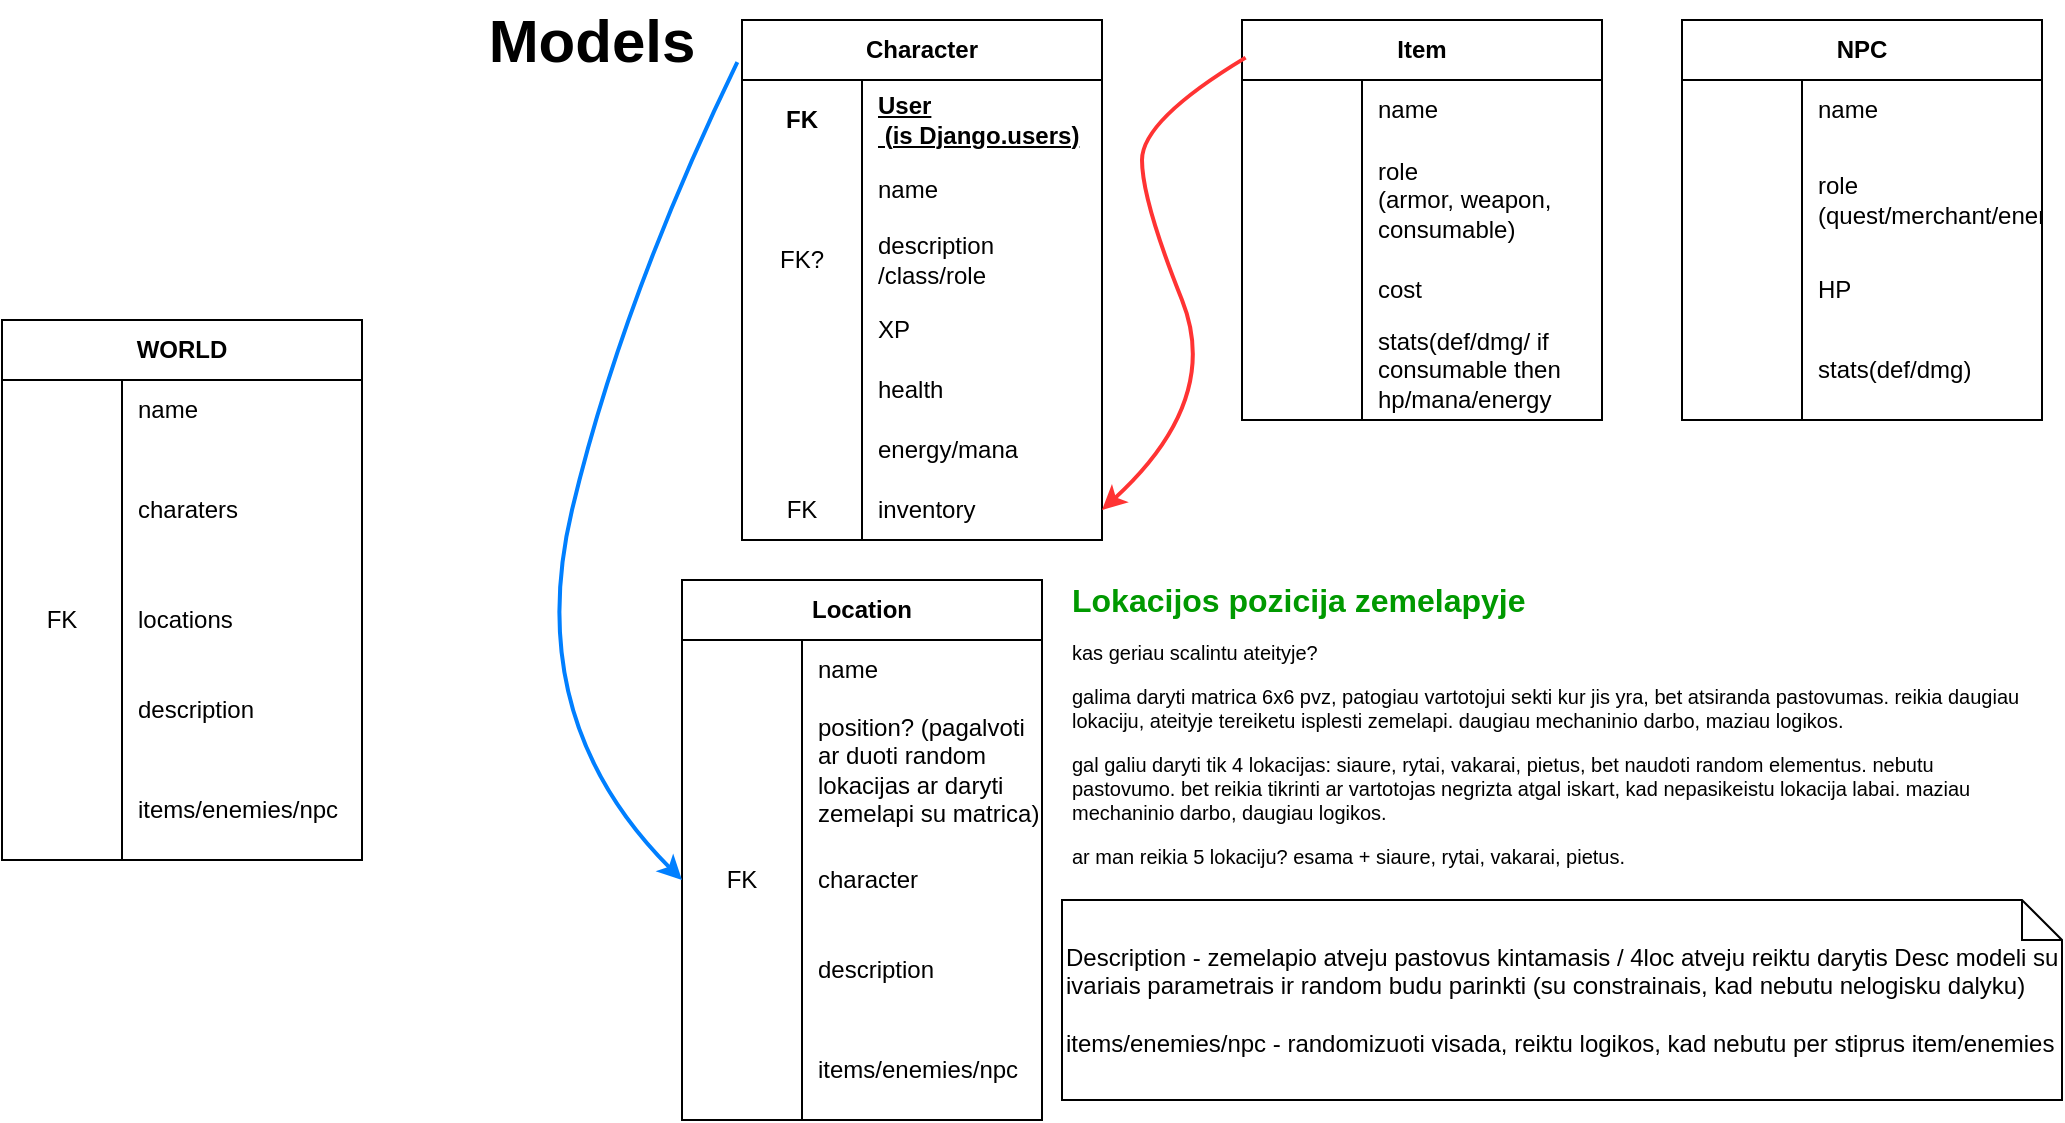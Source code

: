 <mxfile version="22.1.4" type="github">
  <diagram name="Page-1" id="NgMxnCGfI6lpgmHuZvVO">
    <mxGraphModel dx="2081" dy="686" grid="1" gridSize="10" guides="1" tooltips="1" connect="1" arrows="1" fold="1" page="1" pageScale="1" pageWidth="850" pageHeight="1100" math="0" shadow="0">
      <root>
        <mxCell id="0" />
        <mxCell id="1" parent="0" />
        <mxCell id="99KLzJJd3JAzD1r81Fv1-16" value="Character" style="shape=table;startSize=30;container=1;collapsible=1;childLayout=tableLayout;fixedRows=1;rowLines=0;fontStyle=1;align=center;resizeLast=1;html=1;whiteSpace=wrap;points=[[0,0,0,0,0],[0,0.25,0,0,0],[0,0.5,0,0,0],[0,0.75,0,0,0],[0,1,0,0,0],[0.25,0,0,0,0],[0.25,1,0,0,0],[0.5,0,0,0,0],[0.5,1,0,0,0],[0.75,0,0,0,0],[0.75,1,0,0,0],[1,0,0,0,0],[1,0.25,0,0,0],[1,0.5,0,0,0],[1,0.75,0,0,0],[1,1,0,0,0]];" vertex="1" parent="1">
          <mxGeometry x="150" y="20" width="180" height="260" as="geometry">
            <mxRectangle x="40" y="340" width="100" height="30" as="alternateBounds" />
          </mxGeometry>
        </mxCell>
        <mxCell id="99KLzJJd3JAzD1r81Fv1-17" value="" style="shape=tableRow;horizontal=0;startSize=0;swimlaneHead=0;swimlaneBody=0;fillColor=none;collapsible=0;dropTarget=0;points=[[0,0.5],[1,0.5]];portConstraint=eastwest;top=0;left=0;right=0;bottom=0;html=1;" vertex="1" parent="99KLzJJd3JAzD1r81Fv1-16">
          <mxGeometry y="30" width="180" height="40" as="geometry" />
        </mxCell>
        <mxCell id="99KLzJJd3JAzD1r81Fv1-18" value="FK" style="shape=partialRectangle;connectable=0;fillColor=none;top=0;left=0;bottom=0;right=0;fontStyle=1;overflow=hidden;html=1;whiteSpace=wrap;" vertex="1" parent="99KLzJJd3JAzD1r81Fv1-17">
          <mxGeometry width="60" height="40" as="geometry">
            <mxRectangle width="60" height="40" as="alternateBounds" />
          </mxGeometry>
        </mxCell>
        <mxCell id="99KLzJJd3JAzD1r81Fv1-19" value="&lt;div&gt;User&lt;/div&gt;&amp;nbsp;(is Django.users)" style="shape=partialRectangle;connectable=0;fillColor=none;top=0;left=0;bottom=0;right=0;align=left;spacingLeft=6;fontStyle=5;overflow=hidden;html=1;whiteSpace=wrap;" vertex="1" parent="99KLzJJd3JAzD1r81Fv1-17">
          <mxGeometry x="60" width="120" height="40" as="geometry">
            <mxRectangle width="120" height="40" as="alternateBounds" />
          </mxGeometry>
        </mxCell>
        <mxCell id="99KLzJJd3JAzD1r81Fv1-23" value="" style="shape=tableRow;horizontal=0;startSize=0;swimlaneHead=0;swimlaneBody=0;fillColor=none;collapsible=0;dropTarget=0;points=[[0,0.5],[1,0.5]];portConstraint=eastwest;top=0;left=0;right=0;bottom=0;html=1;" vertex="1" parent="99KLzJJd3JAzD1r81Fv1-16">
          <mxGeometry y="70" width="180" height="30" as="geometry" />
        </mxCell>
        <mxCell id="99KLzJJd3JAzD1r81Fv1-24" value="" style="shape=partialRectangle;connectable=0;fillColor=none;top=0;left=0;bottom=0;right=0;editable=1;overflow=hidden;html=1;whiteSpace=wrap;" vertex="1" parent="99KLzJJd3JAzD1r81Fv1-23">
          <mxGeometry width="60" height="30" as="geometry">
            <mxRectangle width="60" height="30" as="alternateBounds" />
          </mxGeometry>
        </mxCell>
        <mxCell id="99KLzJJd3JAzD1r81Fv1-25" value="name" style="shape=partialRectangle;connectable=0;fillColor=none;top=0;left=0;bottom=0;right=0;align=left;spacingLeft=6;overflow=hidden;html=1;whiteSpace=wrap;" vertex="1" parent="99KLzJJd3JAzD1r81Fv1-23">
          <mxGeometry x="60" width="120" height="30" as="geometry">
            <mxRectangle width="120" height="30" as="alternateBounds" />
          </mxGeometry>
        </mxCell>
        <mxCell id="99KLzJJd3JAzD1r81Fv1-29" style="shape=tableRow;horizontal=0;startSize=0;swimlaneHead=0;swimlaneBody=0;fillColor=none;collapsible=0;dropTarget=0;points=[[0,0.5],[1,0.5]];portConstraint=eastwest;top=0;left=0;right=0;bottom=0;html=1;" vertex="1" parent="99KLzJJd3JAzD1r81Fv1-16">
          <mxGeometry y="100" width="180" height="40" as="geometry" />
        </mxCell>
        <mxCell id="99KLzJJd3JAzD1r81Fv1-30" value="FK?" style="shape=partialRectangle;connectable=0;fillColor=none;top=0;left=0;bottom=0;right=0;editable=1;overflow=hidden;html=1;whiteSpace=wrap;" vertex="1" parent="99KLzJJd3JAzD1r81Fv1-29">
          <mxGeometry width="60" height="40" as="geometry">
            <mxRectangle width="60" height="40" as="alternateBounds" />
          </mxGeometry>
        </mxCell>
        <mxCell id="99KLzJJd3JAzD1r81Fv1-31" value="&lt;div&gt;description&lt;/div&gt;&lt;div&gt;/class/role&lt;/div&gt;" style="shape=partialRectangle;connectable=0;fillColor=none;top=0;left=0;bottom=0;right=0;align=left;spacingLeft=6;overflow=hidden;html=1;whiteSpace=wrap;" vertex="1" parent="99KLzJJd3JAzD1r81Fv1-29">
          <mxGeometry x="60" width="120" height="40" as="geometry">
            <mxRectangle width="120" height="40" as="alternateBounds" />
          </mxGeometry>
        </mxCell>
        <mxCell id="99KLzJJd3JAzD1r81Fv1-48" style="shape=tableRow;horizontal=0;startSize=0;swimlaneHead=0;swimlaneBody=0;fillColor=none;collapsible=0;dropTarget=0;points=[[0,0.5],[1,0.5]];portConstraint=eastwest;top=0;left=0;right=0;bottom=0;html=1;" vertex="1" parent="99KLzJJd3JAzD1r81Fv1-16">
          <mxGeometry y="140" width="180" height="30" as="geometry" />
        </mxCell>
        <mxCell id="99KLzJJd3JAzD1r81Fv1-49" style="shape=partialRectangle;connectable=0;fillColor=none;top=0;left=0;bottom=0;right=0;editable=1;overflow=hidden;html=1;whiteSpace=wrap;" vertex="1" parent="99KLzJJd3JAzD1r81Fv1-48">
          <mxGeometry width="60" height="30" as="geometry">
            <mxRectangle width="60" height="30" as="alternateBounds" />
          </mxGeometry>
        </mxCell>
        <mxCell id="99KLzJJd3JAzD1r81Fv1-50" value="XP" style="shape=partialRectangle;connectable=0;fillColor=none;top=0;left=0;bottom=0;right=0;align=left;spacingLeft=6;overflow=hidden;html=1;whiteSpace=wrap;" vertex="1" parent="99KLzJJd3JAzD1r81Fv1-48">
          <mxGeometry x="60" width="120" height="30" as="geometry">
            <mxRectangle width="120" height="30" as="alternateBounds" />
          </mxGeometry>
        </mxCell>
        <mxCell id="99KLzJJd3JAzD1r81Fv1-98" style="shape=tableRow;horizontal=0;startSize=0;swimlaneHead=0;swimlaneBody=0;fillColor=none;collapsible=0;dropTarget=0;points=[[0,0.5],[1,0.5]];portConstraint=eastwest;top=0;left=0;right=0;bottom=0;html=1;" vertex="1" parent="99KLzJJd3JAzD1r81Fv1-16">
          <mxGeometry y="170" width="180" height="30" as="geometry" />
        </mxCell>
        <mxCell id="99KLzJJd3JAzD1r81Fv1-99" style="shape=partialRectangle;connectable=0;fillColor=none;top=0;left=0;bottom=0;right=0;editable=1;overflow=hidden;html=1;whiteSpace=wrap;" vertex="1" parent="99KLzJJd3JAzD1r81Fv1-98">
          <mxGeometry width="60" height="30" as="geometry">
            <mxRectangle width="60" height="30" as="alternateBounds" />
          </mxGeometry>
        </mxCell>
        <mxCell id="99KLzJJd3JAzD1r81Fv1-100" value="health" style="shape=partialRectangle;connectable=0;fillColor=none;top=0;left=0;bottom=0;right=0;align=left;spacingLeft=6;overflow=hidden;html=1;whiteSpace=wrap;" vertex="1" parent="99KLzJJd3JAzD1r81Fv1-98">
          <mxGeometry x="60" width="120" height="30" as="geometry">
            <mxRectangle width="120" height="30" as="alternateBounds" />
          </mxGeometry>
        </mxCell>
        <mxCell id="99KLzJJd3JAzD1r81Fv1-51" style="shape=tableRow;horizontal=0;startSize=0;swimlaneHead=0;swimlaneBody=0;fillColor=none;collapsible=0;dropTarget=0;points=[[0,0.5],[1,0.5]];portConstraint=eastwest;top=0;left=0;right=0;bottom=0;html=1;" vertex="1" parent="99KLzJJd3JAzD1r81Fv1-16">
          <mxGeometry y="200" width="180" height="30" as="geometry" />
        </mxCell>
        <mxCell id="99KLzJJd3JAzD1r81Fv1-52" style="shape=partialRectangle;connectable=0;fillColor=none;top=0;left=0;bottom=0;right=0;editable=1;overflow=hidden;html=1;whiteSpace=wrap;" vertex="1" parent="99KLzJJd3JAzD1r81Fv1-51">
          <mxGeometry width="60" height="30" as="geometry">
            <mxRectangle width="60" height="30" as="alternateBounds" />
          </mxGeometry>
        </mxCell>
        <mxCell id="99KLzJJd3JAzD1r81Fv1-53" value="energy/mana" style="shape=partialRectangle;connectable=0;fillColor=none;top=0;left=0;bottom=0;right=0;align=left;spacingLeft=6;overflow=hidden;html=1;whiteSpace=wrap;" vertex="1" parent="99KLzJJd3JAzD1r81Fv1-51">
          <mxGeometry x="60" width="120" height="30" as="geometry">
            <mxRectangle width="120" height="30" as="alternateBounds" />
          </mxGeometry>
        </mxCell>
        <mxCell id="99KLzJJd3JAzD1r81Fv1-54" style="shape=tableRow;horizontal=0;startSize=0;swimlaneHead=0;swimlaneBody=0;fillColor=none;collapsible=0;dropTarget=0;points=[[0,0.5],[1,0.5]];portConstraint=eastwest;top=0;left=0;right=0;bottom=0;html=1;" vertex="1" parent="99KLzJJd3JAzD1r81Fv1-16">
          <mxGeometry y="230" width="180" height="30" as="geometry" />
        </mxCell>
        <mxCell id="99KLzJJd3JAzD1r81Fv1-55" value="FK" style="shape=partialRectangle;connectable=0;fillColor=none;top=0;left=0;bottom=0;right=0;editable=1;overflow=hidden;html=1;whiteSpace=wrap;" vertex="1" parent="99KLzJJd3JAzD1r81Fv1-54">
          <mxGeometry width="60" height="30" as="geometry">
            <mxRectangle width="60" height="30" as="alternateBounds" />
          </mxGeometry>
        </mxCell>
        <mxCell id="99KLzJJd3JAzD1r81Fv1-56" value="inventory" style="shape=partialRectangle;connectable=0;fillColor=none;top=0;left=0;bottom=0;right=0;align=left;spacingLeft=6;overflow=hidden;html=1;whiteSpace=wrap;" vertex="1" parent="99KLzJJd3JAzD1r81Fv1-54">
          <mxGeometry x="60" width="120" height="30" as="geometry">
            <mxRectangle width="120" height="30" as="alternateBounds" />
          </mxGeometry>
        </mxCell>
        <mxCell id="99KLzJJd3JAzD1r81Fv1-57" value="Models" style="text;html=1;strokeColor=none;fillColor=none;align=center;verticalAlign=middle;whiteSpace=wrap;rounded=0;fontSize=30;fontStyle=1" vertex="1" parent="1">
          <mxGeometry x="10" y="10" width="130" height="40" as="geometry" />
        </mxCell>
        <mxCell id="99KLzJJd3JAzD1r81Fv1-58" value="Item" style="shape=table;startSize=30;container=1;collapsible=1;childLayout=tableLayout;fixedRows=1;rowLines=0;fontStyle=1;align=center;resizeLast=1;html=1;whiteSpace=wrap;points=[[0,0,0,0,0],[0,0.25,0,0,0],[0,0.5,0,0,0],[0,0.75,0,0,0],[0,1,0,0,0],[0.25,0,0,0,0],[0.25,1,0,0,0],[0.5,0,0,0,0],[0.5,1,0,0,0],[0.75,0,0,0,0],[0.75,1,0,0,0],[1,0,0,0,0],[1,0.25,0,0,0],[1,0.5,0,0,0],[1,0.75,0,0,0],[1,1,0,0,0]];" vertex="1" parent="1">
          <mxGeometry x="400" y="20" width="180" height="200" as="geometry">
            <mxRectangle x="40" y="340" width="100" height="30" as="alternateBounds" />
          </mxGeometry>
        </mxCell>
        <mxCell id="99KLzJJd3JAzD1r81Fv1-62" value="" style="shape=tableRow;horizontal=0;startSize=0;swimlaneHead=0;swimlaneBody=0;fillColor=none;collapsible=0;dropTarget=0;points=[[0,0.5],[1,0.5]];portConstraint=eastwest;top=0;left=0;right=0;bottom=0;html=1;" vertex="1" parent="99KLzJJd3JAzD1r81Fv1-58">
          <mxGeometry y="30" width="180" height="30" as="geometry" />
        </mxCell>
        <mxCell id="99KLzJJd3JAzD1r81Fv1-63" value="" style="shape=partialRectangle;connectable=0;fillColor=none;top=0;left=0;bottom=0;right=0;editable=1;overflow=hidden;html=1;whiteSpace=wrap;" vertex="1" parent="99KLzJJd3JAzD1r81Fv1-62">
          <mxGeometry width="60" height="30" as="geometry">
            <mxRectangle width="60" height="30" as="alternateBounds" />
          </mxGeometry>
        </mxCell>
        <mxCell id="99KLzJJd3JAzD1r81Fv1-64" value="name" style="shape=partialRectangle;connectable=0;fillColor=none;top=0;left=0;bottom=0;right=0;align=left;spacingLeft=6;overflow=hidden;html=1;whiteSpace=wrap;" vertex="1" parent="99KLzJJd3JAzD1r81Fv1-62">
          <mxGeometry x="60" width="120" height="30" as="geometry">
            <mxRectangle width="120" height="30" as="alternateBounds" />
          </mxGeometry>
        </mxCell>
        <mxCell id="99KLzJJd3JAzD1r81Fv1-65" style="shape=tableRow;horizontal=0;startSize=0;swimlaneHead=0;swimlaneBody=0;fillColor=none;collapsible=0;dropTarget=0;points=[[0,0.5],[1,0.5]];portConstraint=eastwest;top=0;left=0;right=0;bottom=0;html=1;" vertex="1" parent="99KLzJJd3JAzD1r81Fv1-58">
          <mxGeometry y="60" width="180" height="60" as="geometry" />
        </mxCell>
        <mxCell id="99KLzJJd3JAzD1r81Fv1-66" value="" style="shape=partialRectangle;connectable=0;fillColor=none;top=0;left=0;bottom=0;right=0;editable=1;overflow=hidden;html=1;whiteSpace=wrap;" vertex="1" parent="99KLzJJd3JAzD1r81Fv1-65">
          <mxGeometry width="60" height="60" as="geometry">
            <mxRectangle width="60" height="60" as="alternateBounds" />
          </mxGeometry>
        </mxCell>
        <mxCell id="99KLzJJd3JAzD1r81Fv1-67" value="&lt;div&gt;role&lt;/div&gt;(armor, weapon, consumable)" style="shape=partialRectangle;connectable=0;fillColor=none;top=0;left=0;bottom=0;right=0;align=left;spacingLeft=6;overflow=hidden;html=1;whiteSpace=wrap;" vertex="1" parent="99KLzJJd3JAzD1r81Fv1-65">
          <mxGeometry x="60" width="120" height="60" as="geometry">
            <mxRectangle width="120" height="60" as="alternateBounds" />
          </mxGeometry>
        </mxCell>
        <mxCell id="99KLzJJd3JAzD1r81Fv1-68" style="shape=tableRow;horizontal=0;startSize=0;swimlaneHead=0;swimlaneBody=0;fillColor=none;collapsible=0;dropTarget=0;points=[[0,0.5],[1,0.5]];portConstraint=eastwest;top=0;left=0;right=0;bottom=0;html=1;" vertex="1" parent="99KLzJJd3JAzD1r81Fv1-58">
          <mxGeometry y="120" width="180" height="30" as="geometry" />
        </mxCell>
        <mxCell id="99KLzJJd3JAzD1r81Fv1-69" style="shape=partialRectangle;connectable=0;fillColor=none;top=0;left=0;bottom=0;right=0;editable=1;overflow=hidden;html=1;whiteSpace=wrap;" vertex="1" parent="99KLzJJd3JAzD1r81Fv1-68">
          <mxGeometry width="60" height="30" as="geometry">
            <mxRectangle width="60" height="30" as="alternateBounds" />
          </mxGeometry>
        </mxCell>
        <mxCell id="99KLzJJd3JAzD1r81Fv1-70" value="cost" style="shape=partialRectangle;connectable=0;fillColor=none;top=0;left=0;bottom=0;right=0;align=left;spacingLeft=6;overflow=hidden;html=1;whiteSpace=wrap;" vertex="1" parent="99KLzJJd3JAzD1r81Fv1-68">
          <mxGeometry x="60" width="120" height="30" as="geometry">
            <mxRectangle width="120" height="30" as="alternateBounds" />
          </mxGeometry>
        </mxCell>
        <mxCell id="99KLzJJd3JAzD1r81Fv1-71" style="shape=tableRow;horizontal=0;startSize=0;swimlaneHead=0;swimlaneBody=0;fillColor=none;collapsible=0;dropTarget=0;points=[[0,0.5],[1,0.5]];portConstraint=eastwest;top=0;left=0;right=0;bottom=0;html=1;" vertex="1" parent="99KLzJJd3JAzD1r81Fv1-58">
          <mxGeometry y="150" width="180" height="50" as="geometry" />
        </mxCell>
        <mxCell id="99KLzJJd3JAzD1r81Fv1-72" style="shape=partialRectangle;connectable=0;fillColor=none;top=0;left=0;bottom=0;right=0;editable=1;overflow=hidden;html=1;whiteSpace=wrap;" vertex="1" parent="99KLzJJd3JAzD1r81Fv1-71">
          <mxGeometry width="60" height="50" as="geometry">
            <mxRectangle width="60" height="50" as="alternateBounds" />
          </mxGeometry>
        </mxCell>
        <mxCell id="99KLzJJd3JAzD1r81Fv1-73" value="stats(def/dmg/ if consumable then hp/mana/energy" style="shape=partialRectangle;connectable=0;fillColor=none;top=0;left=0;bottom=0;right=0;align=left;spacingLeft=6;overflow=hidden;html=1;whiteSpace=wrap;" vertex="1" parent="99KLzJJd3JAzD1r81Fv1-71">
          <mxGeometry x="60" width="120" height="50" as="geometry">
            <mxRectangle width="120" height="50" as="alternateBounds" />
          </mxGeometry>
        </mxCell>
        <mxCell id="99KLzJJd3JAzD1r81Fv1-77" value="" style="curved=1;endArrow=classic;html=1;rounded=0;exitX=0.01;exitY=0.094;exitDx=0;exitDy=0;exitPerimeter=0;entryX=1;entryY=0.5;entryDx=0;entryDy=0;strokeColor=#FF3333;strokeWidth=2;" edge="1" parent="1" source="99KLzJJd3JAzD1r81Fv1-58" target="99KLzJJd3JAzD1r81Fv1-54">
          <mxGeometry width="50" height="50" relative="1" as="geometry">
            <mxPoint x="430" y="320" as="sourcePoint" />
            <mxPoint x="480" y="270" as="targetPoint" />
            <Array as="points">
              <mxPoint x="350" y="70" />
              <mxPoint x="350" y="110" />
              <mxPoint x="390" y="210" />
            </Array>
          </mxGeometry>
        </mxCell>
        <mxCell id="99KLzJJd3JAzD1r81Fv1-78" value="Location" style="shape=table;startSize=30;container=1;collapsible=1;childLayout=tableLayout;fixedRows=1;rowLines=0;fontStyle=1;align=center;resizeLast=1;html=1;whiteSpace=wrap;points=[[0,0,0,0,0],[0,0.25,0,0,0],[0,0.5,0,0,0],[0,0.75,0,0,0],[0,1,0,0,0],[0.25,0,0,0,0],[0.25,1,0,0,0],[0.5,0,0,0,0],[0.5,1,0,0,0],[0.75,0,0,0,0],[0.75,1,0,0,0],[1,0,0,0,0],[1,0.25,0,0,0],[1,0.5,0,0,0],[1,0.75,0,0,0],[1,1,0,0,0]];" vertex="1" parent="1">
          <mxGeometry x="120" y="300" width="180" height="270" as="geometry">
            <mxRectangle x="40" y="340" width="100" height="30" as="alternateBounds" />
          </mxGeometry>
        </mxCell>
        <mxCell id="99KLzJJd3JAzD1r81Fv1-79" value="" style="shape=tableRow;horizontal=0;startSize=0;swimlaneHead=0;swimlaneBody=0;fillColor=none;collapsible=0;dropTarget=0;points=[[0,0.5],[1,0.5]];portConstraint=eastwest;top=0;left=0;right=0;bottom=0;html=1;" vertex="1" parent="99KLzJJd3JAzD1r81Fv1-78">
          <mxGeometry y="30" width="180" height="30" as="geometry" />
        </mxCell>
        <mxCell id="99KLzJJd3JAzD1r81Fv1-80" value="" style="shape=partialRectangle;connectable=0;fillColor=none;top=0;left=0;bottom=0;right=0;editable=1;overflow=hidden;html=1;whiteSpace=wrap;" vertex="1" parent="99KLzJJd3JAzD1r81Fv1-79">
          <mxGeometry width="60" height="30" as="geometry">
            <mxRectangle width="60" height="30" as="alternateBounds" />
          </mxGeometry>
        </mxCell>
        <mxCell id="99KLzJJd3JAzD1r81Fv1-81" value="name" style="shape=partialRectangle;connectable=0;fillColor=none;top=0;left=0;bottom=0;right=0;align=left;spacingLeft=6;overflow=hidden;html=1;whiteSpace=wrap;" vertex="1" parent="99KLzJJd3JAzD1r81Fv1-79">
          <mxGeometry x="60" width="120" height="30" as="geometry">
            <mxRectangle width="120" height="30" as="alternateBounds" />
          </mxGeometry>
        </mxCell>
        <mxCell id="99KLzJJd3JAzD1r81Fv1-82" style="shape=tableRow;horizontal=0;startSize=0;swimlaneHead=0;swimlaneBody=0;fillColor=none;collapsible=0;dropTarget=0;points=[[0,0.5],[1,0.5]];portConstraint=eastwest;top=0;left=0;right=0;bottom=0;html=1;" vertex="1" parent="99KLzJJd3JAzD1r81Fv1-78">
          <mxGeometry y="60" width="180" height="70" as="geometry" />
        </mxCell>
        <mxCell id="99KLzJJd3JAzD1r81Fv1-83" value="" style="shape=partialRectangle;connectable=0;fillColor=none;top=0;left=0;bottom=0;right=0;editable=1;overflow=hidden;html=1;whiteSpace=wrap;" vertex="1" parent="99KLzJJd3JAzD1r81Fv1-82">
          <mxGeometry width="60" height="70" as="geometry">
            <mxRectangle width="60" height="70" as="alternateBounds" />
          </mxGeometry>
        </mxCell>
        <mxCell id="99KLzJJd3JAzD1r81Fv1-84" value="position? (pagalvoti ar duoti random lokacijas ar daryti zemelapi su matrica)" style="shape=partialRectangle;connectable=0;fillColor=none;top=0;left=0;bottom=0;right=0;align=left;spacingLeft=6;overflow=hidden;html=1;whiteSpace=wrap;" vertex="1" parent="99KLzJJd3JAzD1r81Fv1-82">
          <mxGeometry x="60" width="120" height="70" as="geometry">
            <mxRectangle width="120" height="70" as="alternateBounds" />
          </mxGeometry>
        </mxCell>
        <mxCell id="99KLzJJd3JAzD1r81Fv1-85" style="shape=tableRow;horizontal=0;startSize=0;swimlaneHead=0;swimlaneBody=0;fillColor=none;collapsible=0;dropTarget=0;points=[[0,0.5],[1,0.5]];portConstraint=eastwest;top=0;left=0;right=0;bottom=0;html=1;" vertex="1" parent="99KLzJJd3JAzD1r81Fv1-78">
          <mxGeometry y="130" width="180" height="40" as="geometry" />
        </mxCell>
        <mxCell id="99KLzJJd3JAzD1r81Fv1-86" value="FK" style="shape=partialRectangle;connectable=0;fillColor=none;top=0;left=0;bottom=0;right=0;editable=1;overflow=hidden;html=1;whiteSpace=wrap;" vertex="1" parent="99KLzJJd3JAzD1r81Fv1-85">
          <mxGeometry width="60" height="40" as="geometry">
            <mxRectangle width="60" height="40" as="alternateBounds" />
          </mxGeometry>
        </mxCell>
        <mxCell id="99KLzJJd3JAzD1r81Fv1-87" value="character" style="shape=partialRectangle;connectable=0;fillColor=none;top=0;left=0;bottom=0;right=0;align=left;spacingLeft=6;overflow=hidden;html=1;whiteSpace=wrap;" vertex="1" parent="99KLzJJd3JAzD1r81Fv1-85">
          <mxGeometry x="60" width="120" height="40" as="geometry">
            <mxRectangle width="120" height="40" as="alternateBounds" />
          </mxGeometry>
        </mxCell>
        <mxCell id="99KLzJJd3JAzD1r81Fv1-88" style="shape=tableRow;horizontal=0;startSize=0;swimlaneHead=0;swimlaneBody=0;fillColor=none;collapsible=0;dropTarget=0;points=[[0,0.5],[1,0.5]];portConstraint=eastwest;top=0;left=0;right=0;bottom=0;html=1;" vertex="1" parent="99KLzJJd3JAzD1r81Fv1-78">
          <mxGeometry y="170" width="180" height="50" as="geometry" />
        </mxCell>
        <mxCell id="99KLzJJd3JAzD1r81Fv1-89" style="shape=partialRectangle;connectable=0;fillColor=none;top=0;left=0;bottom=0;right=0;editable=1;overflow=hidden;html=1;whiteSpace=wrap;" vertex="1" parent="99KLzJJd3JAzD1r81Fv1-88">
          <mxGeometry width="60" height="50" as="geometry">
            <mxRectangle width="60" height="50" as="alternateBounds" />
          </mxGeometry>
        </mxCell>
        <mxCell id="99KLzJJd3JAzD1r81Fv1-90" value="description" style="shape=partialRectangle;connectable=0;fillColor=none;top=0;left=0;bottom=0;right=0;align=left;spacingLeft=6;overflow=hidden;html=1;whiteSpace=wrap;" vertex="1" parent="99KLzJJd3JAzD1r81Fv1-88">
          <mxGeometry x="60" width="120" height="50" as="geometry">
            <mxRectangle width="120" height="50" as="alternateBounds" />
          </mxGeometry>
        </mxCell>
        <mxCell id="99KLzJJd3JAzD1r81Fv1-94" style="shape=tableRow;horizontal=0;startSize=0;swimlaneHead=0;swimlaneBody=0;fillColor=none;collapsible=0;dropTarget=0;points=[[0,0.5],[1,0.5]];portConstraint=eastwest;top=0;left=0;right=0;bottom=0;html=1;" vertex="1" parent="99KLzJJd3JAzD1r81Fv1-78">
          <mxGeometry y="220" width="180" height="50" as="geometry" />
        </mxCell>
        <mxCell id="99KLzJJd3JAzD1r81Fv1-95" style="shape=partialRectangle;connectable=0;fillColor=none;top=0;left=0;bottom=0;right=0;editable=1;overflow=hidden;html=1;whiteSpace=wrap;" vertex="1" parent="99KLzJJd3JAzD1r81Fv1-94">
          <mxGeometry width="60" height="50" as="geometry">
            <mxRectangle width="60" height="50" as="alternateBounds" />
          </mxGeometry>
        </mxCell>
        <mxCell id="99KLzJJd3JAzD1r81Fv1-96" value="items/enemies/npc" style="shape=partialRectangle;connectable=0;fillColor=none;top=0;left=0;bottom=0;right=0;align=left;spacingLeft=6;overflow=hidden;html=1;whiteSpace=wrap;" vertex="1" parent="99KLzJJd3JAzD1r81Fv1-94">
          <mxGeometry x="60" width="120" height="50" as="geometry">
            <mxRectangle width="120" height="50" as="alternateBounds" />
          </mxGeometry>
        </mxCell>
        <mxCell id="99KLzJJd3JAzD1r81Fv1-92" value="" style="curved=1;endArrow=classic;html=1;rounded=0;exitX=-0.013;exitY=0.081;exitDx=0;exitDy=0;exitPerimeter=0;entryX=0;entryY=0.5;entryDx=0;entryDy=0;strokeColor=#007FFF;strokeWidth=2;" edge="1" parent="1" source="99KLzJJd3JAzD1r81Fv1-16" target="99KLzJJd3JAzD1r81Fv1-85">
          <mxGeometry width="50" height="50" relative="1" as="geometry">
            <mxPoint x="50" y="290" as="sourcePoint" />
            <mxPoint x="100" y="240" as="targetPoint" />
            <Array as="points">
              <mxPoint x="90" y="160" />
              <mxPoint x="40" y="370" />
            </Array>
          </mxGeometry>
        </mxCell>
        <mxCell id="99KLzJJd3JAzD1r81Fv1-93" value="&lt;h1 style=&quot;font-size: 16px;&quot;&gt;&lt;font style=&quot;font-size: 16px;&quot; color=&quot;#009900&quot;&gt;Lokacijos pozicija zemelapyje&lt;/font&gt;&lt;font style=&quot;font-size: 16px;&quot;&gt;&lt;br&gt;&lt;/font&gt;&lt;/h1&gt;&lt;p style=&quot;font-size: 10px;&quot;&gt;&lt;font style=&quot;font-size: 10px;&quot;&gt;kas geriau scalintu ateityje?&lt;/font&gt;&lt;/p&gt;&lt;p style=&quot;font-size: 10px;&quot;&gt;&lt;font style=&quot;font-size: 10px;&quot;&gt;galima daryti matrica 6x6 pvz, patogiau vartotojui sekti kur jis yra, bet atsiranda pastovumas. reikia daugiau lokaciju, ateityje tereiketu isplesti zemelapi. daugiau mechaninio darbo, maziau logikos.&lt;br&gt;&lt;/font&gt;&lt;/p&gt;&lt;p style=&quot;font-size: 10px;&quot;&gt;&lt;font style=&quot;font-size: 10px;&quot;&gt;gal galiu daryti tik 4 lokacijas: siaure, rytai, vakarai, pietus, bet naudoti random elementus. nebutu pastovumo. bet reikia tikrinti ar vartotojas negrizta atgal iskart, kad nepasikeistu lokacija labai. maziau mechaninio darbo, daugiau logikos.&lt;/font&gt;&lt;/p&gt;&lt;p style=&quot;font-size: 10px;&quot;&gt;&lt;font style=&quot;font-size: 10px;&quot;&gt;ar man reikia 5 lokaciju? esama + siaure, rytai, vakarai, pietus.&lt;/font&gt;&lt;/p&gt;" style="text;html=1;strokeColor=none;fillColor=none;spacing=5;spacingTop=-20;whiteSpace=wrap;overflow=hidden;rounded=0;" vertex="1" parent="1">
          <mxGeometry x="310" y="300" width="490" height="150" as="geometry" />
        </mxCell>
        <mxCell id="99KLzJJd3JAzD1r81Fv1-97" value="Description - zemelapio atveju pastovus kintamasis / 4loc atveju reiktu darytis Desc modeli su ivariais parametrais ir random budu parinkti (su constrainais, kad nebutu nelogisku dalyku)&lt;br&gt;&lt;br&gt;items/enemies/npc - randomizuoti visada, reiktu logikos, kad nebutu per stiprus item/enemies" style="shape=note;size=20;whiteSpace=wrap;html=1;align=left;" vertex="1" parent="1">
          <mxGeometry x="310" y="460" width="500" height="100" as="geometry" />
        </mxCell>
        <mxCell id="99KLzJJd3JAzD1r81Fv1-101" value="NPC" style="shape=table;startSize=30;container=1;collapsible=1;childLayout=tableLayout;fixedRows=1;rowLines=0;fontStyle=1;align=center;resizeLast=1;html=1;whiteSpace=wrap;points=[[0,0,0,0,0],[0,0.25,0,0,0],[0,0.5,0,0,0],[0,0.75,0,0,0],[0,1,0,0,0],[0.25,0,0,0,0],[0.25,1,0,0,0],[0.5,0,0,0,0],[0.5,1,0,0,0],[0.75,0,0,0,0],[0.75,1,0,0,0],[1,0,0,0,0],[1,0.25,0,0,0],[1,0.5,0,0,0],[1,0.75,0,0,0],[1,1,0,0,0]];" vertex="1" parent="1">
          <mxGeometry x="620" y="20" width="180" height="200" as="geometry">
            <mxRectangle x="40" y="340" width="100" height="30" as="alternateBounds" />
          </mxGeometry>
        </mxCell>
        <mxCell id="99KLzJJd3JAzD1r81Fv1-102" value="" style="shape=tableRow;horizontal=0;startSize=0;swimlaneHead=0;swimlaneBody=0;fillColor=none;collapsible=0;dropTarget=0;points=[[0,0.5],[1,0.5]];portConstraint=eastwest;top=0;left=0;right=0;bottom=0;html=1;" vertex="1" parent="99KLzJJd3JAzD1r81Fv1-101">
          <mxGeometry y="30" width="180" height="30" as="geometry" />
        </mxCell>
        <mxCell id="99KLzJJd3JAzD1r81Fv1-103" value="" style="shape=partialRectangle;connectable=0;fillColor=none;top=0;left=0;bottom=0;right=0;editable=1;overflow=hidden;html=1;whiteSpace=wrap;" vertex="1" parent="99KLzJJd3JAzD1r81Fv1-102">
          <mxGeometry width="60" height="30" as="geometry">
            <mxRectangle width="60" height="30" as="alternateBounds" />
          </mxGeometry>
        </mxCell>
        <mxCell id="99KLzJJd3JAzD1r81Fv1-104" value="name" style="shape=partialRectangle;connectable=0;fillColor=none;top=0;left=0;bottom=0;right=0;align=left;spacingLeft=6;overflow=hidden;html=1;whiteSpace=wrap;" vertex="1" parent="99KLzJJd3JAzD1r81Fv1-102">
          <mxGeometry x="60" width="120" height="30" as="geometry">
            <mxRectangle width="120" height="30" as="alternateBounds" />
          </mxGeometry>
        </mxCell>
        <mxCell id="99KLzJJd3JAzD1r81Fv1-105" style="shape=tableRow;horizontal=0;startSize=0;swimlaneHead=0;swimlaneBody=0;fillColor=none;collapsible=0;dropTarget=0;points=[[0,0.5],[1,0.5]];portConstraint=eastwest;top=0;left=0;right=0;bottom=0;html=1;" vertex="1" parent="99KLzJJd3JAzD1r81Fv1-101">
          <mxGeometry y="60" width="180" height="60" as="geometry" />
        </mxCell>
        <mxCell id="99KLzJJd3JAzD1r81Fv1-106" value="" style="shape=partialRectangle;connectable=0;fillColor=none;top=0;left=0;bottom=0;right=0;editable=1;overflow=hidden;html=1;whiteSpace=wrap;" vertex="1" parent="99KLzJJd3JAzD1r81Fv1-105">
          <mxGeometry width="60" height="60" as="geometry">
            <mxRectangle width="60" height="60" as="alternateBounds" />
          </mxGeometry>
        </mxCell>
        <mxCell id="99KLzJJd3JAzD1r81Fv1-107" value="&lt;div&gt;role&lt;/div&gt;(quest/merchant/enemy)" style="shape=partialRectangle;connectable=0;fillColor=none;top=0;left=0;bottom=0;right=0;align=left;spacingLeft=6;overflow=hidden;html=1;whiteSpace=wrap;" vertex="1" parent="99KLzJJd3JAzD1r81Fv1-105">
          <mxGeometry x="60" width="120" height="60" as="geometry">
            <mxRectangle width="120" height="60" as="alternateBounds" />
          </mxGeometry>
        </mxCell>
        <mxCell id="99KLzJJd3JAzD1r81Fv1-108" style="shape=tableRow;horizontal=0;startSize=0;swimlaneHead=0;swimlaneBody=0;fillColor=none;collapsible=0;dropTarget=0;points=[[0,0.5],[1,0.5]];portConstraint=eastwest;top=0;left=0;right=0;bottom=0;html=1;" vertex="1" parent="99KLzJJd3JAzD1r81Fv1-101">
          <mxGeometry y="120" width="180" height="30" as="geometry" />
        </mxCell>
        <mxCell id="99KLzJJd3JAzD1r81Fv1-109" style="shape=partialRectangle;connectable=0;fillColor=none;top=0;left=0;bottom=0;right=0;editable=1;overflow=hidden;html=1;whiteSpace=wrap;" vertex="1" parent="99KLzJJd3JAzD1r81Fv1-108">
          <mxGeometry width="60" height="30" as="geometry">
            <mxRectangle width="60" height="30" as="alternateBounds" />
          </mxGeometry>
        </mxCell>
        <mxCell id="99KLzJJd3JAzD1r81Fv1-110" value="HP" style="shape=partialRectangle;connectable=0;fillColor=none;top=0;left=0;bottom=0;right=0;align=left;spacingLeft=6;overflow=hidden;html=1;whiteSpace=wrap;" vertex="1" parent="99KLzJJd3JAzD1r81Fv1-108">
          <mxGeometry x="60" width="120" height="30" as="geometry">
            <mxRectangle width="120" height="30" as="alternateBounds" />
          </mxGeometry>
        </mxCell>
        <mxCell id="99KLzJJd3JAzD1r81Fv1-111" style="shape=tableRow;horizontal=0;startSize=0;swimlaneHead=0;swimlaneBody=0;fillColor=none;collapsible=0;dropTarget=0;points=[[0,0.5],[1,0.5]];portConstraint=eastwest;top=0;left=0;right=0;bottom=0;html=1;" vertex="1" parent="99KLzJJd3JAzD1r81Fv1-101">
          <mxGeometry y="150" width="180" height="50" as="geometry" />
        </mxCell>
        <mxCell id="99KLzJJd3JAzD1r81Fv1-112" style="shape=partialRectangle;connectable=0;fillColor=none;top=0;left=0;bottom=0;right=0;editable=1;overflow=hidden;html=1;whiteSpace=wrap;" vertex="1" parent="99KLzJJd3JAzD1r81Fv1-111">
          <mxGeometry width="60" height="50" as="geometry">
            <mxRectangle width="60" height="50" as="alternateBounds" />
          </mxGeometry>
        </mxCell>
        <mxCell id="99KLzJJd3JAzD1r81Fv1-113" value="stats(def/dmg)" style="shape=partialRectangle;connectable=0;fillColor=none;top=0;left=0;bottom=0;right=0;align=left;spacingLeft=6;overflow=hidden;html=1;whiteSpace=wrap;" vertex="1" parent="99KLzJJd3JAzD1r81Fv1-111">
          <mxGeometry x="60" width="120" height="50" as="geometry">
            <mxRectangle width="120" height="50" as="alternateBounds" />
          </mxGeometry>
        </mxCell>
        <mxCell id="99KLzJJd3JAzD1r81Fv1-114" value="WORLD" style="shape=table;startSize=30;container=1;collapsible=1;childLayout=tableLayout;fixedRows=1;rowLines=0;fontStyle=1;align=center;resizeLast=1;html=1;whiteSpace=wrap;points=[[0,0,0,0,0],[0,0.25,0,0,0],[0,0.5,0,0,0],[0,0.75,0,0,0],[0,1,0,0,0],[0.25,0,0,0,0],[0.25,1,0,0,0],[0.5,0,0,0,0],[0.5,1,0,0,0],[0.75,0,0,0,0],[0.75,1,0,0,0],[1,0,0,0,0],[1,0.25,0,0,0],[1,0.5,0,0,0],[1,0.75,0,0,0],[1,1,0,0,0]];" vertex="1" parent="1">
          <mxGeometry x="-220" y="170" width="180" height="270" as="geometry">
            <mxRectangle x="40" y="340" width="100" height="30" as="alternateBounds" />
          </mxGeometry>
        </mxCell>
        <mxCell id="99KLzJJd3JAzD1r81Fv1-115" value="" style="shape=tableRow;horizontal=0;startSize=0;swimlaneHead=0;swimlaneBody=0;fillColor=none;collapsible=0;dropTarget=0;points=[[0,0.5],[1,0.5]];portConstraint=eastwest;top=0;left=0;right=0;bottom=0;html=1;" vertex="1" parent="99KLzJJd3JAzD1r81Fv1-114">
          <mxGeometry y="30" width="180" height="30" as="geometry" />
        </mxCell>
        <mxCell id="99KLzJJd3JAzD1r81Fv1-116" value="" style="shape=partialRectangle;connectable=0;fillColor=none;top=0;left=0;bottom=0;right=0;editable=1;overflow=hidden;html=1;whiteSpace=wrap;" vertex="1" parent="99KLzJJd3JAzD1r81Fv1-115">
          <mxGeometry width="60" height="30" as="geometry">
            <mxRectangle width="60" height="30" as="alternateBounds" />
          </mxGeometry>
        </mxCell>
        <mxCell id="99KLzJJd3JAzD1r81Fv1-117" value="name" style="shape=partialRectangle;connectable=0;fillColor=none;top=0;left=0;bottom=0;right=0;align=left;spacingLeft=6;overflow=hidden;html=1;whiteSpace=wrap;" vertex="1" parent="99KLzJJd3JAzD1r81Fv1-115">
          <mxGeometry x="60" width="120" height="30" as="geometry">
            <mxRectangle width="120" height="30" as="alternateBounds" />
          </mxGeometry>
        </mxCell>
        <mxCell id="99KLzJJd3JAzD1r81Fv1-118" style="shape=tableRow;horizontal=0;startSize=0;swimlaneHead=0;swimlaneBody=0;fillColor=none;collapsible=0;dropTarget=0;points=[[0,0.5],[1,0.5]];portConstraint=eastwest;top=0;left=0;right=0;bottom=0;html=1;" vertex="1" parent="99KLzJJd3JAzD1r81Fv1-114">
          <mxGeometry y="60" width="180" height="70" as="geometry" />
        </mxCell>
        <mxCell id="99KLzJJd3JAzD1r81Fv1-119" value="" style="shape=partialRectangle;connectable=0;fillColor=none;top=0;left=0;bottom=0;right=0;editable=1;overflow=hidden;html=1;whiteSpace=wrap;" vertex="1" parent="99KLzJJd3JAzD1r81Fv1-118">
          <mxGeometry width="60" height="70" as="geometry">
            <mxRectangle width="60" height="70" as="alternateBounds" />
          </mxGeometry>
        </mxCell>
        <mxCell id="99KLzJJd3JAzD1r81Fv1-120" value="charaters" style="shape=partialRectangle;connectable=0;fillColor=none;top=0;left=0;bottom=0;right=0;align=left;spacingLeft=6;overflow=hidden;html=1;whiteSpace=wrap;" vertex="1" parent="99KLzJJd3JAzD1r81Fv1-118">
          <mxGeometry x="60" width="120" height="70" as="geometry">
            <mxRectangle width="120" height="70" as="alternateBounds" />
          </mxGeometry>
        </mxCell>
        <mxCell id="99KLzJJd3JAzD1r81Fv1-121" style="shape=tableRow;horizontal=0;startSize=0;swimlaneHead=0;swimlaneBody=0;fillColor=none;collapsible=0;dropTarget=0;points=[[0,0.5],[1,0.5]];portConstraint=eastwest;top=0;left=0;right=0;bottom=0;html=1;" vertex="1" parent="99KLzJJd3JAzD1r81Fv1-114">
          <mxGeometry y="130" width="180" height="40" as="geometry" />
        </mxCell>
        <mxCell id="99KLzJJd3JAzD1r81Fv1-122" value="FK" style="shape=partialRectangle;connectable=0;fillColor=none;top=0;left=0;bottom=0;right=0;editable=1;overflow=hidden;html=1;whiteSpace=wrap;" vertex="1" parent="99KLzJJd3JAzD1r81Fv1-121">
          <mxGeometry width="60" height="40" as="geometry">
            <mxRectangle width="60" height="40" as="alternateBounds" />
          </mxGeometry>
        </mxCell>
        <mxCell id="99KLzJJd3JAzD1r81Fv1-123" value="&lt;div&gt;locations&lt;/div&gt;" style="shape=partialRectangle;connectable=0;fillColor=none;top=0;left=0;bottom=0;right=0;align=left;spacingLeft=6;overflow=hidden;html=1;whiteSpace=wrap;" vertex="1" parent="99KLzJJd3JAzD1r81Fv1-121">
          <mxGeometry x="60" width="120" height="40" as="geometry">
            <mxRectangle width="120" height="40" as="alternateBounds" />
          </mxGeometry>
        </mxCell>
        <mxCell id="99KLzJJd3JAzD1r81Fv1-124" style="shape=tableRow;horizontal=0;startSize=0;swimlaneHead=0;swimlaneBody=0;fillColor=none;collapsible=0;dropTarget=0;points=[[0,0.5],[1,0.5]];portConstraint=eastwest;top=0;left=0;right=0;bottom=0;html=1;" vertex="1" parent="99KLzJJd3JAzD1r81Fv1-114">
          <mxGeometry y="170" width="180" height="50" as="geometry" />
        </mxCell>
        <mxCell id="99KLzJJd3JAzD1r81Fv1-125" style="shape=partialRectangle;connectable=0;fillColor=none;top=0;left=0;bottom=0;right=0;editable=1;overflow=hidden;html=1;whiteSpace=wrap;" vertex="1" parent="99KLzJJd3JAzD1r81Fv1-124">
          <mxGeometry width="60" height="50" as="geometry">
            <mxRectangle width="60" height="50" as="alternateBounds" />
          </mxGeometry>
        </mxCell>
        <mxCell id="99KLzJJd3JAzD1r81Fv1-126" value="description" style="shape=partialRectangle;connectable=0;fillColor=none;top=0;left=0;bottom=0;right=0;align=left;spacingLeft=6;overflow=hidden;html=1;whiteSpace=wrap;" vertex="1" parent="99KLzJJd3JAzD1r81Fv1-124">
          <mxGeometry x="60" width="120" height="50" as="geometry">
            <mxRectangle width="120" height="50" as="alternateBounds" />
          </mxGeometry>
        </mxCell>
        <mxCell id="99KLzJJd3JAzD1r81Fv1-127" style="shape=tableRow;horizontal=0;startSize=0;swimlaneHead=0;swimlaneBody=0;fillColor=none;collapsible=0;dropTarget=0;points=[[0,0.5],[1,0.5]];portConstraint=eastwest;top=0;left=0;right=0;bottom=0;html=1;" vertex="1" parent="99KLzJJd3JAzD1r81Fv1-114">
          <mxGeometry y="220" width="180" height="50" as="geometry" />
        </mxCell>
        <mxCell id="99KLzJJd3JAzD1r81Fv1-128" style="shape=partialRectangle;connectable=0;fillColor=none;top=0;left=0;bottom=0;right=0;editable=1;overflow=hidden;html=1;whiteSpace=wrap;" vertex="1" parent="99KLzJJd3JAzD1r81Fv1-127">
          <mxGeometry width="60" height="50" as="geometry">
            <mxRectangle width="60" height="50" as="alternateBounds" />
          </mxGeometry>
        </mxCell>
        <mxCell id="99KLzJJd3JAzD1r81Fv1-129" value="items/enemies/npc" style="shape=partialRectangle;connectable=0;fillColor=none;top=0;left=0;bottom=0;right=0;align=left;spacingLeft=6;overflow=hidden;html=1;whiteSpace=wrap;" vertex="1" parent="99KLzJJd3JAzD1r81Fv1-127">
          <mxGeometry x="60" width="120" height="50" as="geometry">
            <mxRectangle width="120" height="50" as="alternateBounds" />
          </mxGeometry>
        </mxCell>
      </root>
    </mxGraphModel>
  </diagram>
</mxfile>

